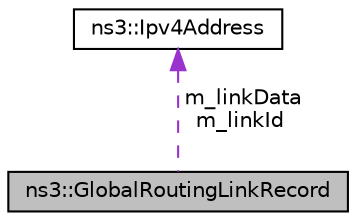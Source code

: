 digraph "ns3::GlobalRoutingLinkRecord"
{
 // LATEX_PDF_SIZE
  edge [fontname="Helvetica",fontsize="10",labelfontname="Helvetica",labelfontsize="10"];
  node [fontname="Helvetica",fontsize="10",shape=record];
  Node1 [label="ns3::GlobalRoutingLinkRecord",height=0.2,width=0.4,color="black", fillcolor="grey75", style="filled", fontcolor="black",tooltip="A single link record for a link state advertisement."];
  Node2 -> Node1 [dir="back",color="darkorchid3",fontsize="10",style="dashed",label=" m_linkData\nm_linkId" ,fontname="Helvetica"];
  Node2 [label="ns3::Ipv4Address",height=0.2,width=0.4,color="black", fillcolor="white", style="filled",URL="$classns3_1_1_ipv4_address.html",tooltip="Ipv4 addresses are stored in host order in this class."];
}
